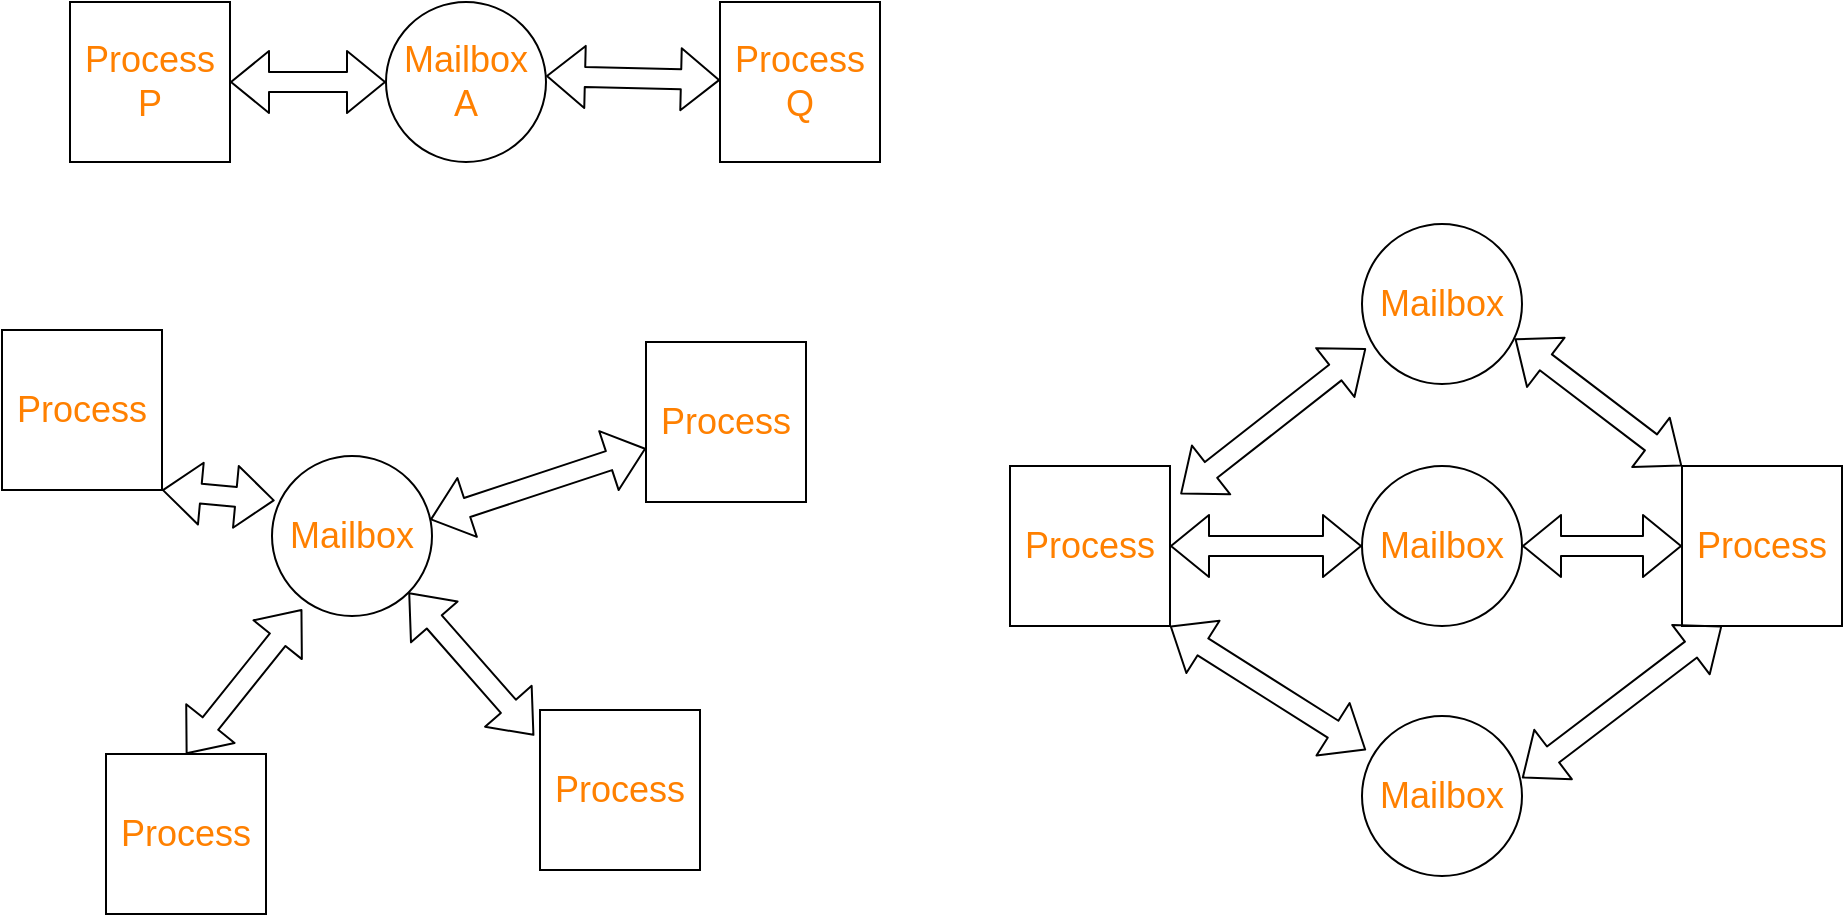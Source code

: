 <mxfile>
    <diagram id="ZHX7jSYgZciy0tptRDSe" name="第 1 页">
        <mxGraphModel dx="1002" dy="576" grid="0" gridSize="10" guides="1" tooltips="1" connect="1" arrows="1" fold="1" page="0" pageScale="1" pageWidth="827" pageHeight="1169" math="0" shadow="0">
            <root>
                <mxCell id="0"/>
                <mxCell id="1" parent="0"/>
                <mxCell id="2" value="&lt;font color=&quot;#ff8000&quot; style=&quot;font-size: 18px;&quot;&gt;Process P&lt;/font&gt;" style="whiteSpace=wrap;html=1;aspect=fixed;" vertex="1" parent="1">
                    <mxGeometry x="174" y="206" width="80" height="80" as="geometry"/>
                </mxCell>
                <mxCell id="3" value="&lt;font color=&quot;#ff8000&quot; style=&quot;font-size: 18px;&quot;&gt;Process Q&lt;/font&gt;" style="whiteSpace=wrap;html=1;aspect=fixed;" vertex="1" parent="1">
                    <mxGeometry x="499" y="206" width="80" height="80" as="geometry"/>
                </mxCell>
                <mxCell id="4" value="Mailbox A" style="ellipse;whiteSpace=wrap;html=1;aspect=fixed;fontSize=18;fontColor=#FF8000;" vertex="1" parent="1">
                    <mxGeometry x="332" y="206" width="80" height="80" as="geometry"/>
                </mxCell>
                <mxCell id="7" value="" style="shape=flexArrow;endArrow=classic;startArrow=classic;html=1;fontSize=18;fontColor=#FF8000;entryX=0;entryY=0.5;entryDx=0;entryDy=0;exitX=1;exitY=0.5;exitDx=0;exitDy=0;" edge="1" parent="1" source="2" target="4">
                    <mxGeometry width="100" height="100" relative="1" as="geometry">
                        <mxPoint x="254" y="252" as="sourcePoint"/>
                        <mxPoint x="377" y="254" as="targetPoint"/>
                    </mxGeometry>
                </mxCell>
                <mxCell id="8" value="" style="shape=flexArrow;endArrow=classic;startArrow=classic;html=1;fontSize=18;fontColor=#FF8000;exitX=1;exitY=0.5;exitDx=0;exitDy=0;" edge="1" parent="1" target="3">
                    <mxGeometry width="100" height="100" relative="1" as="geometry">
                        <mxPoint x="412" y="243" as="sourcePoint"/>
                        <mxPoint x="490" y="243" as="targetPoint"/>
                    </mxGeometry>
                </mxCell>
                <mxCell id="9" value="Mailbox" style="ellipse;whiteSpace=wrap;html=1;aspect=fixed;fontSize=18;fontColor=#FF8000;" vertex="1" parent="1">
                    <mxGeometry x="275" y="433" width="80" height="80" as="geometry"/>
                </mxCell>
                <mxCell id="10" value="Process" style="whiteSpace=wrap;html=1;aspect=fixed;fontSize=18;fontColor=#FF8000;" vertex="1" parent="1">
                    <mxGeometry x="462" y="376" width="80" height="80" as="geometry"/>
                </mxCell>
                <mxCell id="11" value="Process" style="whiteSpace=wrap;html=1;aspect=fixed;fontSize=18;fontColor=#FF8000;" vertex="1" parent="1">
                    <mxGeometry x="140" y="370" width="80" height="80" as="geometry"/>
                </mxCell>
                <mxCell id="12" value="Process" style="whiteSpace=wrap;html=1;aspect=fixed;fontSize=18;fontColor=#FF8000;" vertex="1" parent="1">
                    <mxGeometry x="192" y="582" width="80" height="80" as="geometry"/>
                </mxCell>
                <mxCell id="13" value="Process" style="whiteSpace=wrap;html=1;aspect=fixed;fontSize=18;fontColor=#FF8000;" vertex="1" parent="1">
                    <mxGeometry x="409" y="560" width="80" height="80" as="geometry"/>
                </mxCell>
                <mxCell id="14" value="" style="shape=flexArrow;endArrow=classic;startArrow=classic;html=1;fontSize=18;fontColor=#FF8000;entryX=0.188;entryY=0.958;entryDx=0;entryDy=0;entryPerimeter=0;exitX=0.5;exitY=0;exitDx=0;exitDy=0;" edge="1" parent="1" source="12" target="9">
                    <mxGeometry width="100" height="100" relative="1" as="geometry">
                        <mxPoint x="206" y="599" as="sourcePoint"/>
                        <mxPoint x="306" y="499" as="targetPoint"/>
                    </mxGeometry>
                </mxCell>
                <mxCell id="15" value="" style="shape=flexArrow;endArrow=classic;startArrow=classic;html=1;fontSize=18;fontColor=#FF8000;exitX=0.988;exitY=0.398;exitDx=0;exitDy=0;exitPerimeter=0;" edge="1" parent="1" source="9" target="10">
                    <mxGeometry width="100" height="100" relative="1" as="geometry">
                        <mxPoint x="353" y="500" as="sourcePoint"/>
                        <mxPoint x="453" y="400" as="targetPoint"/>
                    </mxGeometry>
                </mxCell>
                <mxCell id="16" value="" style="shape=flexArrow;endArrow=classic;startArrow=classic;html=1;fontSize=18;fontColor=#FF8000;entryX=-0.037;entryY=0.16;entryDx=0;entryDy=0;entryPerimeter=0;exitX=1;exitY=1;exitDx=0;exitDy=0;" edge="1" parent="1" source="9" target="13">
                    <mxGeometry width="100" height="100" relative="1" as="geometry">
                        <mxPoint x="313" y="646" as="sourcePoint"/>
                        <mxPoint x="413" y="546" as="targetPoint"/>
                    </mxGeometry>
                </mxCell>
                <mxCell id="17" value="" style="shape=flexArrow;endArrow=classic;startArrow=classic;html=1;fontSize=18;fontColor=#FF8000;entryX=1;entryY=1;entryDx=0;entryDy=0;exitX=0.017;exitY=0.278;exitDx=0;exitDy=0;exitPerimeter=0;" edge="1" parent="1" source="9" target="11">
                    <mxGeometry width="100" height="100" relative="1" as="geometry">
                        <mxPoint x="116" y="589" as="sourcePoint"/>
                        <mxPoint x="216" y="489" as="targetPoint"/>
                    </mxGeometry>
                </mxCell>
                <mxCell id="18" value="Process" style="whiteSpace=wrap;html=1;aspect=fixed;fontSize=18;fontColor=#FF8000;" vertex="1" parent="1">
                    <mxGeometry x="644" y="438" width="80" height="80" as="geometry"/>
                </mxCell>
                <mxCell id="19" value="Process" style="whiteSpace=wrap;html=1;aspect=fixed;fontSize=18;fontColor=#FF8000;" vertex="1" parent="1">
                    <mxGeometry x="980" y="438" width="80" height="80" as="geometry"/>
                </mxCell>
                <mxCell id="20" value="Mailbox" style="ellipse;whiteSpace=wrap;html=1;aspect=fixed;fontSize=18;fontColor=#FF8000;" vertex="1" parent="1">
                    <mxGeometry x="820" y="317" width="80" height="80" as="geometry"/>
                </mxCell>
                <mxCell id="21" value="Mailbox" style="ellipse;whiteSpace=wrap;html=1;aspect=fixed;fontSize=18;fontColor=#FF8000;" vertex="1" parent="1">
                    <mxGeometry x="820" y="438" width="80" height="80" as="geometry"/>
                </mxCell>
                <mxCell id="22" value="Mailbox" style="ellipse;whiteSpace=wrap;html=1;aspect=fixed;fontSize=18;fontColor=#FF8000;" vertex="1" parent="1">
                    <mxGeometry x="820" y="563" width="80" height="80" as="geometry"/>
                </mxCell>
                <mxCell id="25" value="" style="shape=flexArrow;endArrow=classic;startArrow=classic;html=1;fontSize=18;fontColor=#FF8000;entryX=0.025;entryY=0.778;entryDx=0;entryDy=0;entryPerimeter=0;exitX=1.065;exitY=0.175;exitDx=0;exitDy=0;exitPerimeter=0;" edge="1" parent="1" source="18" target="20">
                    <mxGeometry width="100" height="100" relative="1" as="geometry">
                        <mxPoint x="728" y="500" as="sourcePoint"/>
                        <mxPoint x="828" y="400" as="targetPoint"/>
                    </mxGeometry>
                </mxCell>
                <mxCell id="26" value="" style="shape=flexArrow;endArrow=classic;startArrow=classic;html=1;fontSize=18;fontColor=#FF8000;entryX=0;entryY=0.5;entryDx=0;entryDy=0;exitX=1;exitY=0.5;exitDx=0;exitDy=0;" edge="1" parent="1" source="18" target="21">
                    <mxGeometry width="100" height="100" relative="1" as="geometry">
                        <mxPoint x="739" y="596" as="sourcePoint"/>
                        <mxPoint x="839" y="496" as="targetPoint"/>
                    </mxGeometry>
                </mxCell>
                <mxCell id="27" value="" style="shape=flexArrow;endArrow=classic;startArrow=classic;html=1;fontSize=18;fontColor=#FF8000;entryX=1;entryY=1;entryDx=0;entryDy=0;exitX=0.025;exitY=0.213;exitDx=0;exitDy=0;exitPerimeter=0;" edge="1" parent="1" source="22" target="18">
                    <mxGeometry width="100" height="100" relative="1" as="geometry">
                        <mxPoint x="732" y="666" as="sourcePoint"/>
                        <mxPoint x="832" y="566" as="targetPoint"/>
                    </mxGeometry>
                </mxCell>
                <mxCell id="28" value="" style="shape=flexArrow;endArrow=classic;startArrow=classic;html=1;fontSize=18;fontColor=#FF8000;entryX=0;entryY=0;entryDx=0;entryDy=0;exitX=0.955;exitY=0.717;exitDx=0;exitDy=0;exitPerimeter=0;" edge="1" parent="1" source="20" target="19">
                    <mxGeometry width="100" height="100" relative="1" as="geometry">
                        <mxPoint x="886" y="427" as="sourcePoint"/>
                        <mxPoint x="986" y="327" as="targetPoint"/>
                    </mxGeometry>
                </mxCell>
                <mxCell id="29" value="" style="shape=flexArrow;endArrow=classic;startArrow=classic;html=1;fontSize=18;fontColor=#FF8000;entryX=0;entryY=0.5;entryDx=0;entryDy=0;exitX=1;exitY=0.5;exitDx=0;exitDy=0;" edge="1" parent="1" source="21" target="19">
                    <mxGeometry width="100" height="100" relative="1" as="geometry">
                        <mxPoint x="816" y="649" as="sourcePoint"/>
                        <mxPoint x="916" y="549" as="targetPoint"/>
                    </mxGeometry>
                </mxCell>
                <mxCell id="30" value="" style="shape=flexArrow;endArrow=classic;startArrow=classic;html=1;fontSize=18;fontColor=#FF8000;entryX=0.25;entryY=1;entryDx=0;entryDy=0;exitX=1;exitY=0.388;exitDx=0;exitDy=0;exitPerimeter=0;" edge="1" parent="1" source="22" target="19">
                    <mxGeometry width="100" height="100" relative="1" as="geometry">
                        <mxPoint x="911" y="629" as="sourcePoint"/>
                        <mxPoint x="1011" y="529" as="targetPoint"/>
                    </mxGeometry>
                </mxCell>
            </root>
        </mxGraphModel>
    </diagram>
</mxfile>